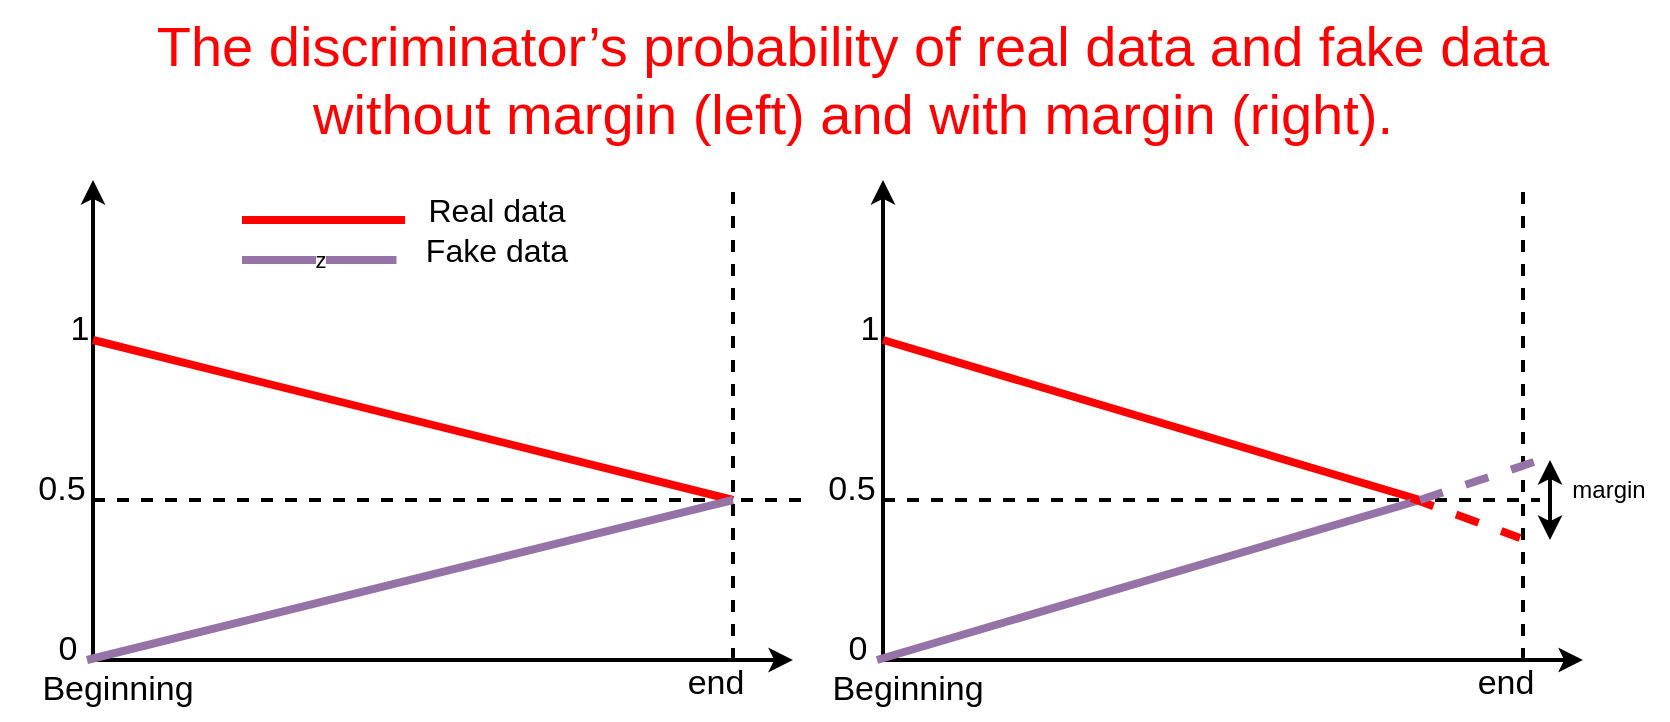 <mxfile version="22.1.3" type="github">
  <diagram name="Page-1" id="xanJDPaVtpuf2QOxGpdZ">
    <mxGraphModel dx="2261" dy="1996" grid="1" gridSize="10" guides="1" tooltips="1" connect="1" arrows="1" fold="1" page="1" pageScale="1" pageWidth="827" pageHeight="1169" math="0" shadow="0">
      <root>
        <mxCell id="0" />
        <mxCell id="1" parent="0" />
        <mxCell id="lr0zPC8sNIRFxPN0SUq7-1" value="" style="endArrow=classic;html=1;rounded=0;strokeWidth=2;" edge="1" parent="1">
          <mxGeometry width="50" height="50" relative="1" as="geometry">
            <mxPoint x="35.5" y="-760" as="sourcePoint" />
            <mxPoint x="35.5" y="-1000" as="targetPoint" />
          </mxGeometry>
        </mxCell>
        <mxCell id="lr0zPC8sNIRFxPN0SUq7-2" value="" style="endArrow=classic;html=1;rounded=0;strokeWidth=2;" edge="1" parent="1">
          <mxGeometry width="50" height="50" relative="1" as="geometry">
            <mxPoint x="35.5" y="-760" as="sourcePoint" />
            <mxPoint x="385.5" y="-760" as="targetPoint" />
          </mxGeometry>
        </mxCell>
        <mxCell id="lr0zPC8sNIRFxPN0SUq7-3" value="" style="endArrow=none;dashed=1;html=1;rounded=0;strokeWidth=2;" edge="1" parent="1">
          <mxGeometry width="50" height="50" relative="1" as="geometry">
            <mxPoint x="35.5" y="-840" as="sourcePoint" />
            <mxPoint x="395.5" y="-840" as="targetPoint" />
          </mxGeometry>
        </mxCell>
        <mxCell id="lr0zPC8sNIRFxPN0SUq7-4" value="" style="endArrow=none;dashed=1;html=1;rounded=0;strokeWidth=2;" edge="1" parent="1">
          <mxGeometry width="50" height="50" relative="1" as="geometry">
            <mxPoint x="355.5" y="-760" as="sourcePoint" />
            <mxPoint x="355.5" y="-1000" as="targetPoint" />
          </mxGeometry>
        </mxCell>
        <mxCell id="lr0zPC8sNIRFxPN0SUq7-5" value="" style="endArrow=none;html=1;rounded=0;fillColor=#f8cecc;strokeColor=#FF0000;strokeWidth=4;" edge="1" parent="1">
          <mxGeometry width="50" height="50" relative="1" as="geometry">
            <mxPoint x="35.5" y="-920" as="sourcePoint" />
            <mxPoint x="355.5" y="-840" as="targetPoint" />
          </mxGeometry>
        </mxCell>
        <mxCell id="lr0zPC8sNIRFxPN0SUq7-6" value="&lt;font style=&quot;font-size: 17px;&quot;&gt;1&lt;/font&gt;" style="text;html=1;strokeColor=none;fillColor=none;align=center;verticalAlign=middle;whiteSpace=wrap;rounded=0;strokeWidth=5;" vertex="1" parent="1">
          <mxGeometry x="-1.5" y="-940" width="60" height="30" as="geometry" />
        </mxCell>
        <mxCell id="lr0zPC8sNIRFxPN0SUq7-7" value="&lt;font style=&quot;font-size: 17px;&quot;&gt;0.5&lt;/font&gt;" style="text;html=1;strokeColor=none;fillColor=none;align=center;verticalAlign=middle;whiteSpace=wrap;rounded=0;strokeWidth=5;" vertex="1" parent="1">
          <mxGeometry x="-10.5" y="-860" width="60" height="30" as="geometry" />
        </mxCell>
        <mxCell id="lr0zPC8sNIRFxPN0SUq7-8" value="&lt;font style=&quot;font-size: 17px;&quot;&gt;0&lt;/font&gt;" style="text;html=1;strokeColor=none;fillColor=none;align=center;verticalAlign=middle;whiteSpace=wrap;rounded=0;strokeWidth=5;" vertex="1" parent="1">
          <mxGeometry x="-7.5" y="-780" width="60" height="30" as="geometry" />
        </mxCell>
        <mxCell id="lr0zPC8sNIRFxPN0SUq7-9" value="&lt;font style=&quot;font-size: 17px;&quot;&gt;Beginning&lt;/font&gt;" style="text;html=1;strokeColor=none;fillColor=none;align=center;verticalAlign=middle;whiteSpace=wrap;rounded=0;strokeWidth=5;" vertex="1" parent="1">
          <mxGeometry x="17.5" y="-760" width="60" height="30" as="geometry" />
        </mxCell>
        <mxCell id="lr0zPC8sNIRFxPN0SUq7-10" value="&lt;font style=&quot;font-size: 17px;&quot;&gt;end&lt;/font&gt;" style="text;html=1;strokeColor=none;fillColor=none;align=center;verticalAlign=middle;whiteSpace=wrap;rounded=0;strokeWidth=5;" vertex="1" parent="1">
          <mxGeometry x="317" y="-763" width="60" height="30" as="geometry" />
        </mxCell>
        <mxCell id="lr0zPC8sNIRFxPN0SUq7-11" value="" style="endArrow=none;html=1;rounded=0;exitX=0.25;exitY=0;exitDx=0;exitDy=0;fillColor=#e1d5e7;strokeColor=#9673a6;strokeWidth=4;" edge="1" parent="1" source="lr0zPC8sNIRFxPN0SUq7-9">
          <mxGeometry width="50" height="50" relative="1" as="geometry">
            <mxPoint x="45.5" y="-910" as="sourcePoint" />
            <mxPoint x="355.5" y="-840" as="targetPoint" />
          </mxGeometry>
        </mxCell>
        <mxCell id="lr0zPC8sNIRFxPN0SUq7-12" value="" style="endArrow=classic;html=1;rounded=0;strokeWidth=2;" edge="1" parent="1">
          <mxGeometry width="50" height="50" relative="1" as="geometry">
            <mxPoint x="430.5" y="-760" as="sourcePoint" />
            <mxPoint x="430.5" y="-1000" as="targetPoint" />
          </mxGeometry>
        </mxCell>
        <mxCell id="lr0zPC8sNIRFxPN0SUq7-13" value="" style="endArrow=classic;html=1;rounded=0;strokeWidth=2;" edge="1" parent="1">
          <mxGeometry width="50" height="50" relative="1" as="geometry">
            <mxPoint x="430.5" y="-760" as="sourcePoint" />
            <mxPoint x="780.5" y="-760" as="targetPoint" />
          </mxGeometry>
        </mxCell>
        <mxCell id="lr0zPC8sNIRFxPN0SUq7-14" value="" style="endArrow=none;dashed=1;html=1;rounded=0;strokeWidth=2;" edge="1" parent="1">
          <mxGeometry width="50" height="50" relative="1" as="geometry">
            <mxPoint x="430.5" y="-840" as="sourcePoint" />
            <mxPoint x="759" y="-840" as="targetPoint" />
          </mxGeometry>
        </mxCell>
        <mxCell id="lr0zPC8sNIRFxPN0SUq7-15" value="" style="endArrow=none;dashed=1;html=1;rounded=0;strokeWidth=2;" edge="1" parent="1">
          <mxGeometry width="50" height="50" relative="1" as="geometry">
            <mxPoint x="750.5" y="-760" as="sourcePoint" />
            <mxPoint x="750.5" y="-1000" as="targetPoint" />
          </mxGeometry>
        </mxCell>
        <mxCell id="lr0zPC8sNIRFxPN0SUq7-16" value="" style="endArrow=none;html=1;rounded=0;fillColor=#f8cecc;strokeColor=#FF0000;strokeWidth=4;" edge="1" parent="1">
          <mxGeometry width="50" height="50" relative="1" as="geometry">
            <mxPoint x="430.5" y="-920" as="sourcePoint" />
            <mxPoint x="699" y="-840" as="targetPoint" />
          </mxGeometry>
        </mxCell>
        <mxCell id="lr0zPC8sNIRFxPN0SUq7-17" value="&lt;font style=&quot;font-size: 17px;&quot;&gt;1&lt;/font&gt;" style="text;html=1;strokeColor=none;fillColor=none;align=center;verticalAlign=middle;whiteSpace=wrap;rounded=0;strokeWidth=5;" vertex="1" parent="1">
          <mxGeometry x="393.5" y="-940" width="60" height="30" as="geometry" />
        </mxCell>
        <mxCell id="lr0zPC8sNIRFxPN0SUq7-18" value="&lt;font style=&quot;font-size: 17px;&quot;&gt;0.5&lt;/font&gt;" style="text;html=1;strokeColor=none;fillColor=none;align=center;verticalAlign=middle;whiteSpace=wrap;rounded=0;strokeWidth=5;" vertex="1" parent="1">
          <mxGeometry x="384.5" y="-860" width="60" height="30" as="geometry" />
        </mxCell>
        <mxCell id="lr0zPC8sNIRFxPN0SUq7-19" value="&lt;font style=&quot;font-size: 17px;&quot;&gt;0&lt;/font&gt;" style="text;html=1;strokeColor=none;fillColor=none;align=center;verticalAlign=middle;whiteSpace=wrap;rounded=0;strokeWidth=5;" vertex="1" parent="1">
          <mxGeometry x="387.5" y="-780" width="60" height="30" as="geometry" />
        </mxCell>
        <mxCell id="lr0zPC8sNIRFxPN0SUq7-20" value="&lt;font style=&quot;font-size: 17px;&quot;&gt;Beginning&lt;/font&gt;" style="text;html=1;strokeColor=none;fillColor=none;align=center;verticalAlign=middle;whiteSpace=wrap;rounded=0;strokeWidth=5;" vertex="1" parent="1">
          <mxGeometry x="412.5" y="-760" width="60" height="30" as="geometry" />
        </mxCell>
        <mxCell id="lr0zPC8sNIRFxPN0SUq7-21" value="&lt;font style=&quot;font-size: 17px;&quot;&gt;end&lt;/font&gt;" style="text;html=1;strokeColor=none;fillColor=none;align=center;verticalAlign=middle;whiteSpace=wrap;rounded=0;strokeWidth=5;" vertex="1" parent="1">
          <mxGeometry x="712" y="-763" width="60" height="30" as="geometry" />
        </mxCell>
        <mxCell id="lr0zPC8sNIRFxPN0SUq7-22" value="" style="endArrow=none;html=1;rounded=0;exitX=0.25;exitY=0;exitDx=0;exitDy=0;fillColor=#e1d5e7;strokeColor=#9673a6;strokeWidth=4;" edge="1" parent="1" source="lr0zPC8sNIRFxPN0SUq7-20">
          <mxGeometry width="50" height="50" relative="1" as="geometry">
            <mxPoint x="440.5" y="-910" as="sourcePoint" />
            <mxPoint x="699" y="-840" as="targetPoint" />
          </mxGeometry>
        </mxCell>
        <mxCell id="lr0zPC8sNIRFxPN0SUq7-23" value="" style="endArrow=none;html=1;rounded=0;fillColor=#f8cecc;strokeColor=#FF0000;strokeWidth=4;dashed=1;" edge="1" parent="1">
          <mxGeometry width="50" height="50" relative="1" as="geometry">
            <mxPoint x="694.5" y="-841" as="sourcePoint" />
            <mxPoint x="749" y="-821" as="targetPoint" />
          </mxGeometry>
        </mxCell>
        <mxCell id="lr0zPC8sNIRFxPN0SUq7-24" value="" style="endArrow=none;html=1;rounded=0;exitX=0.25;exitY=0;exitDx=0;exitDy=0;fillColor=#e1d5e7;strokeColor=#9673a6;strokeWidth=4;dashed=1;" edge="1" parent="1">
          <mxGeometry width="50" height="50" relative="1" as="geometry">
            <mxPoint x="699" y="-840" as="sourcePoint" />
            <mxPoint x="759" y="-860" as="targetPoint" />
          </mxGeometry>
        </mxCell>
        <mxCell id="lr0zPC8sNIRFxPN0SUq7-25" value="margin" style="text;html=1;align=center;verticalAlign=middle;resizable=0;points=[];autosize=1;strokeColor=none;fillColor=none;" vertex="1" parent="1">
          <mxGeometry x="763" y="-860" width="60" height="30" as="geometry" />
        </mxCell>
        <mxCell id="lr0zPC8sNIRFxPN0SUq7-26" value="" style="endArrow=classic;startArrow=classic;html=1;rounded=0;strokeWidth=2;" edge="1" parent="1">
          <mxGeometry width="50" height="50" relative="1" as="geometry">
            <mxPoint x="764" y="-820" as="sourcePoint" />
            <mxPoint x="764" y="-860" as="targetPoint" />
          </mxGeometry>
        </mxCell>
        <mxCell id="lr0zPC8sNIRFxPN0SUq7-27" value="&lt;font style=&quot;font-size: 28px;&quot; color=&quot;#ff0000&quot;&gt;The discriminator’s probability of real data and&amp;nbsp;fake data &lt;br&gt;without margin (left) and with margin (right).&lt;br style=&quot;text-align: start; box-sizing: border-box; cursor: text; position: absolute; transform-origin: 0px 0px; font-family: Lato, sans-serif;&quot; role=&quot;presentation&quot;&gt;&lt;/font&gt;&lt;span style=&quot;text-align: start; box-sizing: border-box; cursor: text; position: absolute; transform-origin: 0px 0px; left: 103.113px; top: 373.397px; font-family: sans-serif; transform: scaleX(1.076); font-size: 28px;&quot; dir=&quot;ltr&quot; role=&quot;presentation&quot;&gt;&lt;font style=&quot;font-size: 28px;&quot; color=&quot;#ff0000&quot;&gt;fake data without margin (left) and with margin (right)&lt;/font&gt;&lt;/span&gt;" style="text;html=1;align=center;verticalAlign=middle;resizable=0;points=[];autosize=1;strokeColor=none;fillColor=none;" vertex="1" parent="1">
          <mxGeometry x="54.5" y="-1090" width="720" height="80" as="geometry" />
        </mxCell>
        <mxCell id="lr0zPC8sNIRFxPN0SUq7-32" value="z" style="endArrow=none;html=1;rounded=0;exitX=0.25;exitY=0;exitDx=0;exitDy=0;fillColor=#e1d5e7;strokeColor=#9673a6;strokeWidth=4;" edge="1" parent="1">
          <mxGeometry width="50" height="50" relative="1" as="geometry">
            <mxPoint x="110" y="-960" as="sourcePoint" />
            <mxPoint x="187.25" y="-960" as="targetPoint" />
          </mxGeometry>
        </mxCell>
        <mxCell id="lr0zPC8sNIRFxPN0SUq7-33" value="" style="endArrow=none;html=1;rounded=0;fillColor=#f8cecc;strokeColor=#FF0000;strokeWidth=4;" edge="1" parent="1">
          <mxGeometry width="50" height="50" relative="1" as="geometry">
            <mxPoint x="110" y="-980" as="sourcePoint" />
            <mxPoint x="191.5" y="-980" as="targetPoint" />
          </mxGeometry>
        </mxCell>
        <mxCell id="lr0zPC8sNIRFxPN0SUq7-34" value="&lt;font style=&quot;font-size: 16px;&quot;&gt;Real data&lt;/font&gt;" style="text;html=1;align=center;verticalAlign=middle;resizable=0;points=[];autosize=1;strokeColor=none;fillColor=none;" vertex="1" parent="1">
          <mxGeometry x="191.5" y="-1000" width="90" height="30" as="geometry" />
        </mxCell>
        <mxCell id="lr0zPC8sNIRFxPN0SUq7-35" value="&lt;font style=&quot;font-size: 16px;&quot;&gt;Fake data&lt;/font&gt;" style="text;html=1;align=center;verticalAlign=middle;resizable=0;points=[];autosize=1;strokeColor=none;fillColor=none;" vertex="1" parent="1">
          <mxGeometry x="191.5" y="-980" width="90" height="30" as="geometry" />
        </mxCell>
      </root>
    </mxGraphModel>
  </diagram>
</mxfile>
